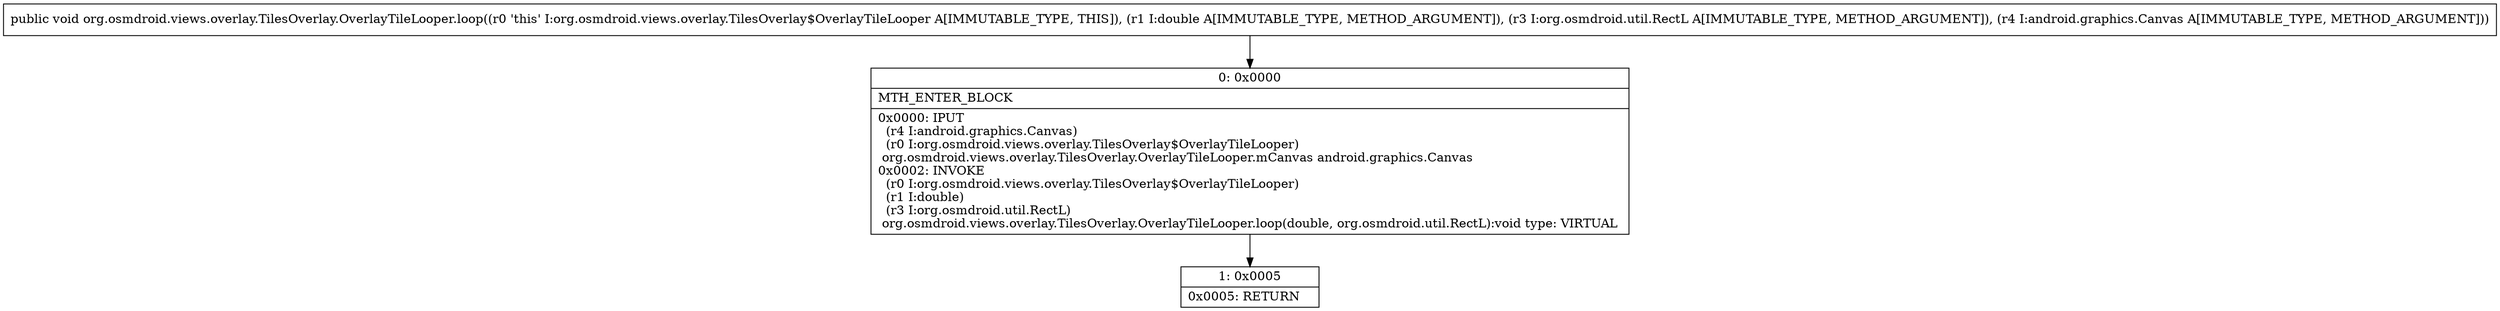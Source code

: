 digraph "CFG fororg.osmdroid.views.overlay.TilesOverlay.OverlayTileLooper.loop(DLorg\/osmdroid\/util\/RectL;Landroid\/graphics\/Canvas;)V" {
Node_0 [shape=record,label="{0\:\ 0x0000|MTH_ENTER_BLOCK\l|0x0000: IPUT  \l  (r4 I:android.graphics.Canvas)\l  (r0 I:org.osmdroid.views.overlay.TilesOverlay$OverlayTileLooper)\l org.osmdroid.views.overlay.TilesOverlay.OverlayTileLooper.mCanvas android.graphics.Canvas \l0x0002: INVOKE  \l  (r0 I:org.osmdroid.views.overlay.TilesOverlay$OverlayTileLooper)\l  (r1 I:double)\l  (r3 I:org.osmdroid.util.RectL)\l org.osmdroid.views.overlay.TilesOverlay.OverlayTileLooper.loop(double, org.osmdroid.util.RectL):void type: VIRTUAL \l}"];
Node_1 [shape=record,label="{1\:\ 0x0005|0x0005: RETURN   \l}"];
MethodNode[shape=record,label="{public void org.osmdroid.views.overlay.TilesOverlay.OverlayTileLooper.loop((r0 'this' I:org.osmdroid.views.overlay.TilesOverlay$OverlayTileLooper A[IMMUTABLE_TYPE, THIS]), (r1 I:double A[IMMUTABLE_TYPE, METHOD_ARGUMENT]), (r3 I:org.osmdroid.util.RectL A[IMMUTABLE_TYPE, METHOD_ARGUMENT]), (r4 I:android.graphics.Canvas A[IMMUTABLE_TYPE, METHOD_ARGUMENT])) }"];
MethodNode -> Node_0;
Node_0 -> Node_1;
}

